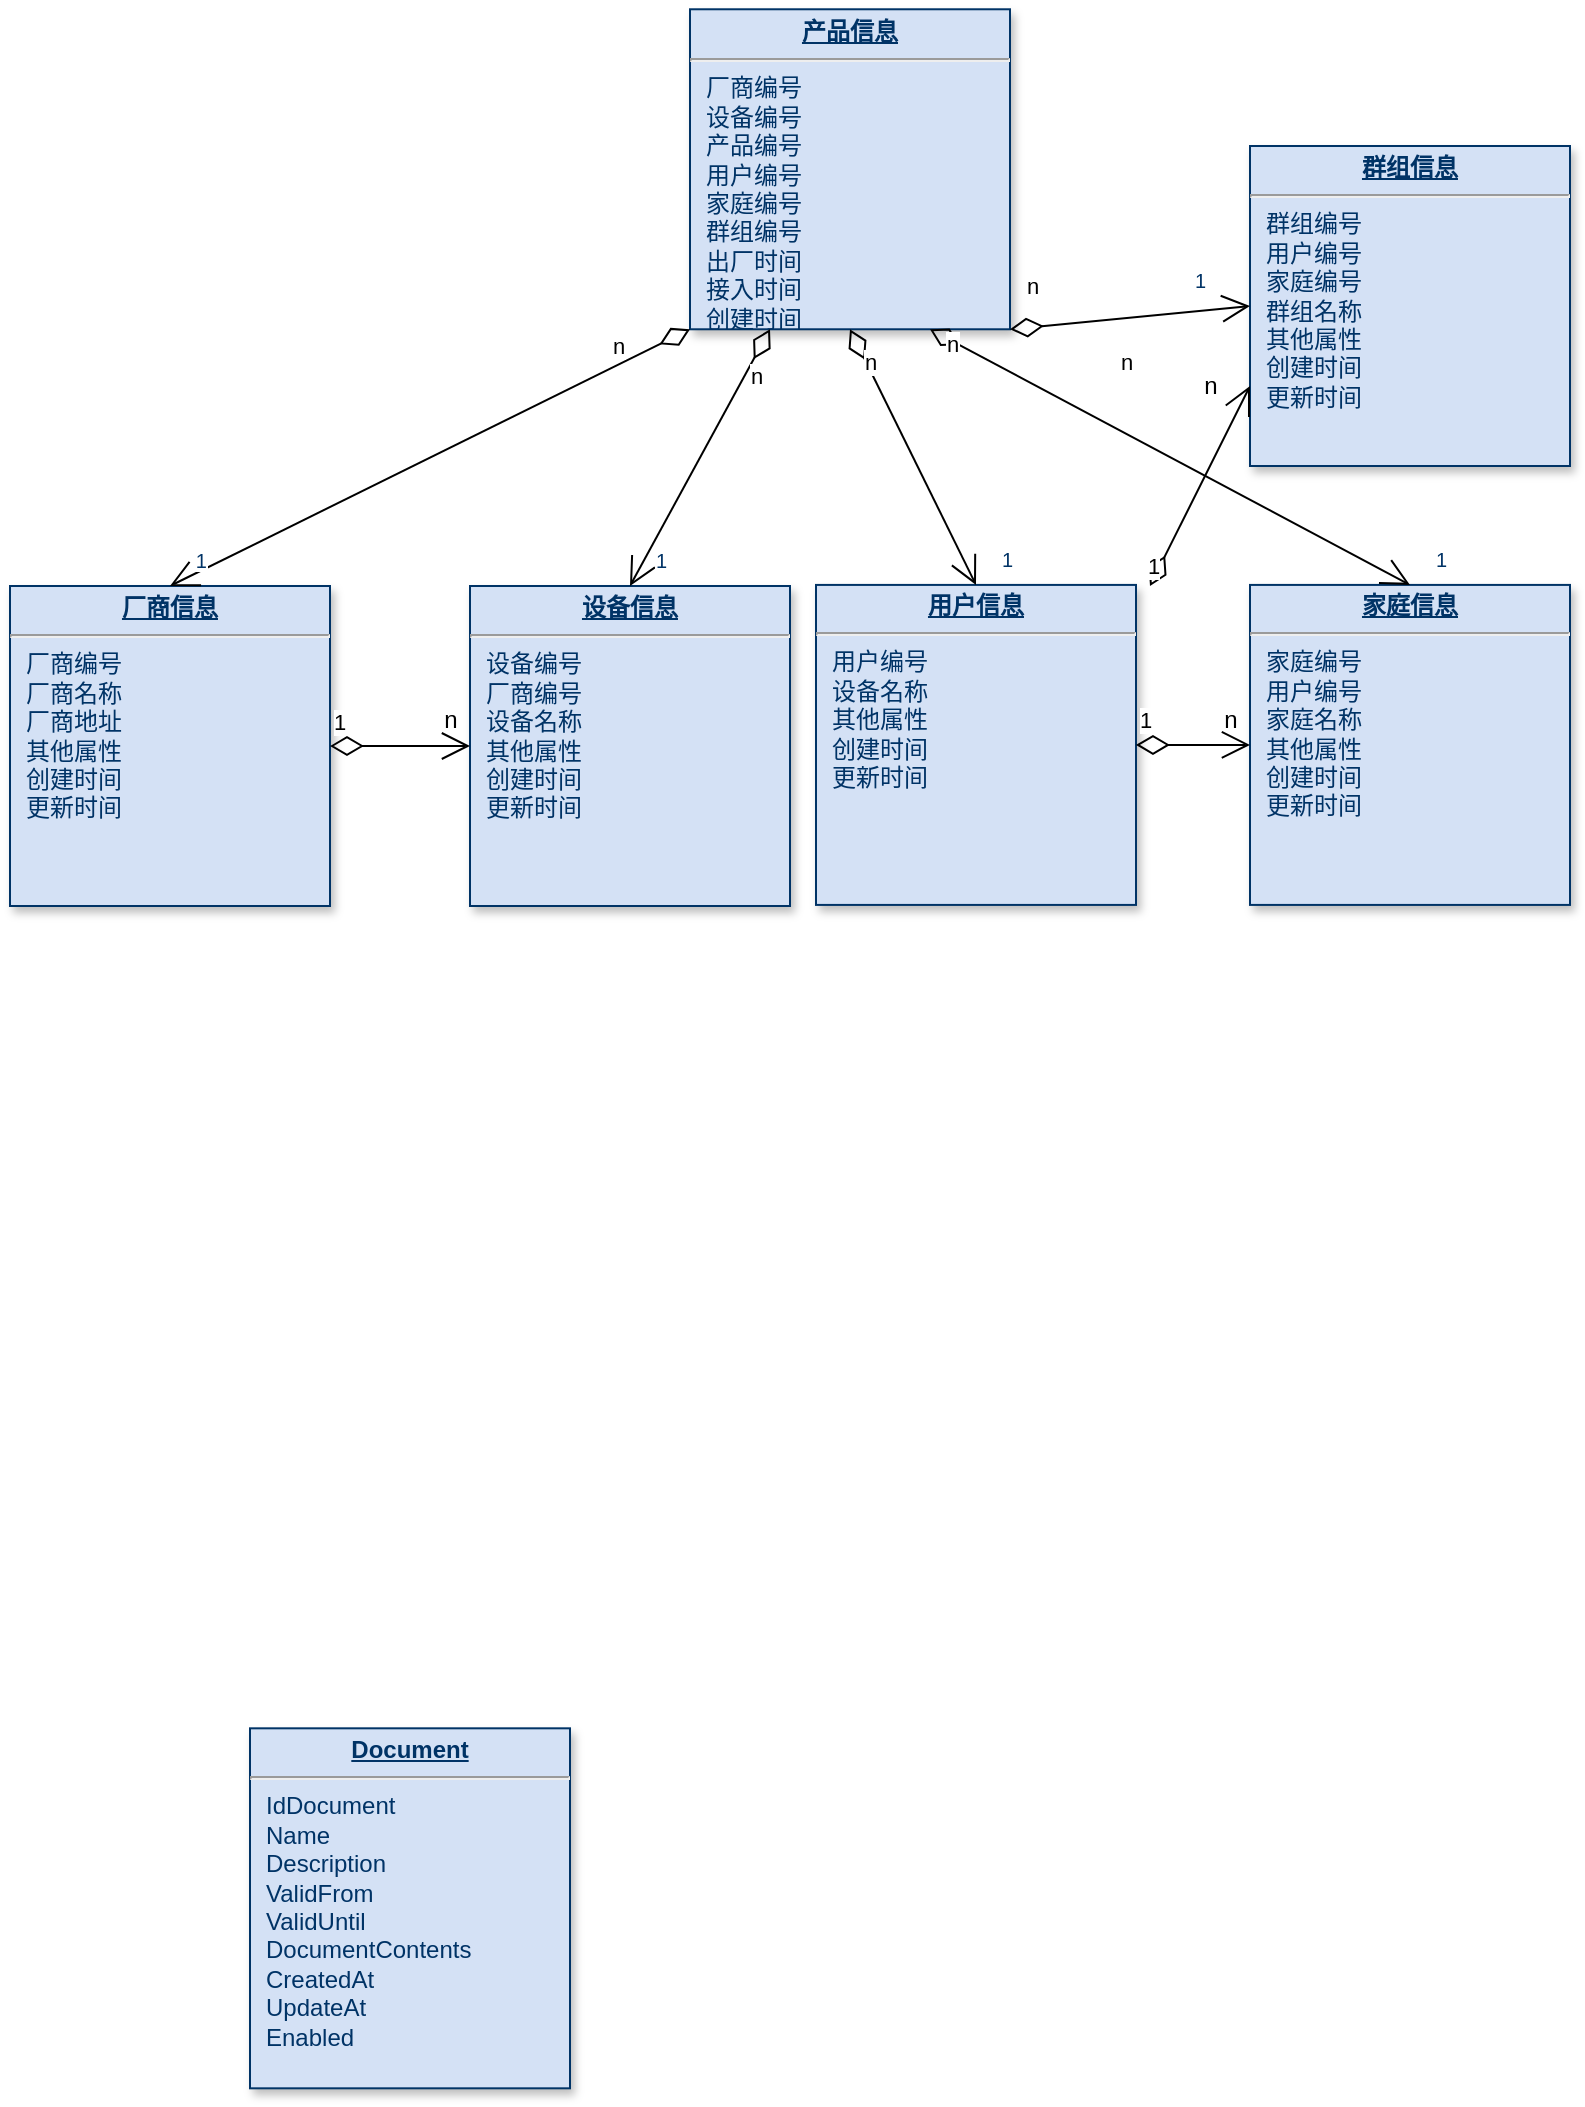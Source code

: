 <mxfile version="14.1.9" type="github">
  <diagram name="Page-1" id="efa7a0a1-bf9b-a30e-e6df-94a7791c09e9">
    <mxGraphModel dx="1422" dy="762" grid="1" gridSize="10" guides="1" tooltips="1" connect="1" arrows="1" fold="1" page="1" pageScale="1" pageWidth="826" pageHeight="1169" background="#ffffff" math="0" shadow="0">
      <root>
        <mxCell id="0" />
        <mxCell id="1" parent="0" />
        <mxCell id="21" value="&lt;p style=&quot;margin: 0px ; margin-top: 4px ; text-align: center ; text-decoration: underline&quot;&gt;&lt;strong&gt;厂商信息&lt;/strong&gt;&lt;/p&gt;&lt;hr&gt;&lt;p style=&quot;margin: 0px ; margin-left: 8px&quot;&gt;厂商编号&lt;/p&gt;&lt;p style=&quot;margin: 0px ; margin-left: 8px&quot;&gt;厂商名称&lt;/p&gt;&lt;p style=&quot;margin: 0px ; margin-left: 8px&quot;&gt;厂商地址&lt;/p&gt;&lt;p style=&quot;margin: 0px ; margin-left: 8px&quot;&gt;其他属性&lt;/p&gt;&lt;p style=&quot;margin: 0px 0px 0px 8px&quot;&gt;创建时间&lt;br&gt;&lt;/p&gt;&lt;p style=&quot;margin: 0px 0px 0px 8px&quot;&gt;更新时间&lt;/p&gt;" style="verticalAlign=top;align=left;overflow=fill;fontSize=12;fontFamily=Helvetica;html=1;strokeColor=#003366;shadow=1;fillColor=#D4E1F5;fontColor=#003366" parent="1" vertex="1">
          <mxGeometry x="10.0" y="310.0" width="160" height="160" as="geometry" />
        </mxCell>
        <mxCell id="25" value="&lt;p style=&quot;margin: 0px ; margin-top: 4px ; text-align: center ; text-decoration: underline&quot;&gt;&lt;b&gt;产品信息&lt;/b&gt;&lt;/p&gt;&lt;hr&gt;&lt;p style=&quot;margin: 0px ; margin-left: 8px&quot;&gt;厂商编号&lt;/p&gt;&lt;p style=&quot;margin: 0px ; margin-left: 8px&quot;&gt;设备编号&lt;/p&gt;&lt;p style=&quot;margin: 0px ; margin-left: 8px&quot;&gt;产品编号&lt;/p&gt;&lt;p style=&quot;margin: 0px ; margin-left: 8px&quot;&gt;用户编号&lt;/p&gt;&lt;p style=&quot;margin: 0px ; margin-left: 8px&quot;&gt;家庭编号&lt;/p&gt;&lt;p style=&quot;margin: 0px ; margin-left: 8px&quot;&gt;群组编号&lt;/p&gt;&lt;p style=&quot;margin: 0px ; margin-left: 8px&quot;&gt;出厂时间&lt;/p&gt;&lt;p style=&quot;margin: 0px ; margin-left: 8px&quot;&gt;接入时间&lt;/p&gt;&lt;p style=&quot;margin: 0px ; margin-left: 8px&quot;&gt;创建时间&lt;br&gt;&lt;/p&gt;&lt;p style=&quot;margin: 0px ; margin-left: 8px&quot;&gt;更新时间&lt;/p&gt;" style="verticalAlign=top;align=left;overflow=fill;fontSize=12;fontFamily=Helvetica;html=1;strokeColor=#003366;shadow=1;fillColor=#D4E1F5;fontColor=#003366" parent="1" vertex="1">
          <mxGeometry x="350.0" y="21.64" width="160" height="160" as="geometry" />
        </mxCell>
        <mxCell id="28" value="&lt;p style=&quot;margin: 0px; margin-top: 4px; text-align: center; text-decoration: underline;&quot;&gt;&lt;strong&gt;Document&lt;/strong&gt;&lt;/p&gt;&lt;hr /&gt;&lt;p style=&quot;margin: 0px; margin-left: 8px;&quot;&gt;IdDocument&lt;/p&gt;&lt;p style=&quot;margin: 0px; margin-left: 8px;&quot;&gt;Name&lt;/p&gt;&lt;p style=&quot;margin: 0px; margin-left: 8px;&quot;&gt;Description&lt;/p&gt;&lt;p style=&quot;margin: 0px; margin-left: 8px;&quot;&gt;ValidFrom&lt;/p&gt;&lt;p style=&quot;margin: 0px; margin-left: 8px;&quot;&gt;ValidUntil&lt;/p&gt;&lt;p style=&quot;margin: 0px; margin-left: 8px;&quot;&gt;DocumentContents&lt;/p&gt;&lt;p style=&quot;margin: 0px; margin-left: 8px;&quot;&gt;CreatedAt&lt;/p&gt;&lt;p style=&quot;margin: 0px; margin-left: 8px;&quot;&gt;UpdateAt&lt;/p&gt;&lt;p style=&quot;margin: 0px; margin-left: 8px;&quot;&gt;Enabled&lt;/p&gt;" style="verticalAlign=top;align=left;overflow=fill;fontSize=12;fontFamily=Helvetica;html=1;strokeColor=#003366;shadow=1;fillColor=#D4E1F5;fontColor=#003366" parent="1" vertex="1">
          <mxGeometry x="130.0" y="881.16" width="160" height="180" as="geometry" />
        </mxCell>
        <mxCell id="90" value="" style="endArrow=open;endSize=12;startArrow=diamondThin;startSize=14;startFill=0;entryX=0.5;entryY=0;entryDx=0;entryDy=0;exitX=0;exitY=1;exitDx=0;exitDy=0;" parent="1" source="25" target="21" edge="1">
          <mxGeometry x="620" y="340" as="geometry">
            <mxPoint x="620" y="340" as="sourcePoint" />
            <mxPoint x="780" y="340" as="targetPoint" />
          </mxGeometry>
        </mxCell>
        <mxCell id="91" value="" style="resizable=0;align=left;verticalAlign=top;labelBackgroundColor=#ffffff;fontSize=10;strokeColor=#003366;shadow=1;fillColor=#D4E1F5;fontColor=#003366" parent="90" connectable="0" vertex="1">
          <mxGeometry x="-1" relative="1" as="geometry">
            <mxPoint x="10" as="offset" />
          </mxGeometry>
        </mxCell>
        <mxCell id="92" value="1" style="resizable=0;align=right;verticalAlign=top;labelBackgroundColor=#ffffff;fontSize=10;strokeColor=#003366;shadow=1;fillColor=#D4E1F5;fontColor=#003366" parent="90" connectable="0" vertex="1">
          <mxGeometry x="1" relative="1" as="geometry">
            <mxPoint x="20" y="-25.0" as="offset" />
          </mxGeometry>
        </mxCell>
        <mxCell id="iHTIWaHkLbfQUjmqDOsz-125" value="n" style="edgeLabel;html=1;align=center;verticalAlign=middle;resizable=0;points=[];" vertex="1" connectable="0" parent="90">
          <mxGeometry relative="1" as="geometry">
            <mxPoint x="94" y="-56" as="offset" />
          </mxGeometry>
        </mxCell>
        <mxCell id="iHTIWaHkLbfQUjmqDOsz-114" value="&lt;p style=&quot;margin: 0px ; margin-top: 4px ; text-align: center ; text-decoration: underline&quot;&gt;&lt;strong&gt;设备信息&lt;/strong&gt;&lt;/p&gt;&lt;hr&gt;&lt;p style=&quot;margin: 0px ; margin-left: 8px&quot;&gt;设备编号&lt;/p&gt;&lt;p style=&quot;margin: 0px ; margin-left: 8px&quot;&gt;厂商编号&lt;/p&gt;&lt;p style=&quot;margin: 0px ; margin-left: 8px&quot;&gt;设备名称&lt;/p&gt;&lt;p style=&quot;margin: 0px ; margin-left: 8px&quot;&gt;其他属性&lt;/p&gt;&lt;p style=&quot;margin: 0px 0px 0px 8px&quot;&gt;创建时间&lt;br&gt;&lt;/p&gt;&lt;p style=&quot;margin: 0px 0px 0px 8px&quot;&gt;更新时间&lt;/p&gt;" style="verticalAlign=top;align=left;overflow=fill;fontSize=12;fontFamily=Helvetica;html=1;strokeColor=#003366;shadow=1;fillColor=#D4E1F5;fontColor=#003366" vertex="1" parent="1">
          <mxGeometry x="240.0" y="310.0" width="160" height="160" as="geometry" />
        </mxCell>
        <mxCell id="iHTIWaHkLbfQUjmqDOsz-115" value="" style="endArrow=open;endSize=12;startArrow=diamondThin;startSize=14;startFill=0;exitX=0.25;exitY=1;exitDx=0;exitDy=0;entryX=0.5;entryY=0;entryDx=0;entryDy=0;" edge="1" parent="1" source="25" target="iHTIWaHkLbfQUjmqDOsz-114">
          <mxGeometry x="630" y="350" as="geometry">
            <mxPoint x="360" y="191.188" as="sourcePoint" />
            <mxPoint x="230" y="320.452" as="targetPoint" />
          </mxGeometry>
        </mxCell>
        <mxCell id="iHTIWaHkLbfQUjmqDOsz-116" value="" style="resizable=0;align=left;verticalAlign=top;labelBackgroundColor=#ffffff;fontSize=10;strokeColor=#003366;shadow=1;fillColor=#D4E1F5;fontColor=#003366" connectable="0" vertex="1" parent="iHTIWaHkLbfQUjmqDOsz-115">
          <mxGeometry x="-1" relative="1" as="geometry">
            <mxPoint x="10" as="offset" />
          </mxGeometry>
        </mxCell>
        <mxCell id="iHTIWaHkLbfQUjmqDOsz-117" value="1" style="resizable=0;align=right;verticalAlign=top;labelBackgroundColor=#ffffff;fontSize=10;strokeColor=#003366;shadow=1;fillColor=#D4E1F5;fontColor=#003366" connectable="0" vertex="1" parent="iHTIWaHkLbfQUjmqDOsz-115">
          <mxGeometry x="1" relative="1" as="geometry">
            <mxPoint x="20" y="-25.0" as="offset" />
          </mxGeometry>
        </mxCell>
        <mxCell id="iHTIWaHkLbfQUjmqDOsz-126" value="n" style="edgeLabel;html=1;align=center;verticalAlign=middle;resizable=0;points=[];" vertex="1" connectable="0" parent="iHTIWaHkLbfQUjmqDOsz-115">
          <mxGeometry relative="1" as="geometry">
            <mxPoint x="28" y="-41" as="offset" />
          </mxGeometry>
        </mxCell>
        <mxCell id="iHTIWaHkLbfQUjmqDOsz-119" value="&lt;p style=&quot;margin: 0px ; margin-top: 4px ; text-align: center ; text-decoration: underline&quot;&gt;&lt;strong&gt;用户信息&lt;/strong&gt;&lt;/p&gt;&lt;hr&gt;&lt;p style=&quot;margin: 0px ; margin-left: 8px&quot;&gt;用户编号&lt;/p&gt;&lt;p style=&quot;margin: 0px ; margin-left: 8px&quot;&gt;&lt;span&gt;设备名称&lt;/span&gt;&lt;br&gt;&lt;/p&gt;&lt;p style=&quot;margin: 0px ; margin-left: 8px&quot;&gt;其他属性&lt;/p&gt;&lt;p style=&quot;margin: 0px 0px 0px 8px&quot;&gt;创建时间&lt;br&gt;&lt;/p&gt;&lt;p style=&quot;margin: 0px 0px 0px 8px&quot;&gt;更新时间&lt;/p&gt;" style="verticalAlign=top;align=left;overflow=fill;fontSize=12;fontFamily=Helvetica;html=1;strokeColor=#003366;shadow=1;fillColor=#D4E1F5;fontColor=#003366" vertex="1" parent="1">
          <mxGeometry x="413" y="309.46" width="160" height="160" as="geometry" />
        </mxCell>
        <mxCell id="iHTIWaHkLbfQUjmqDOsz-120" value="&lt;p style=&quot;margin: 0px ; margin-top: 4px ; text-align: center ; text-decoration: underline&quot;&gt;&lt;strong&gt;家庭信息&lt;/strong&gt;&lt;/p&gt;&lt;hr&gt;&lt;p style=&quot;margin: 0px ; margin-left: 8px&quot;&gt;家庭编号&lt;/p&gt;&lt;p style=&quot;margin: 0px ; margin-left: 8px&quot;&gt;用户编号&lt;/p&gt;&lt;p style=&quot;margin: 0px ; margin-left: 8px&quot;&gt;&lt;span&gt;家庭名称&lt;/span&gt;&lt;br&gt;&lt;/p&gt;&lt;p style=&quot;margin: 0px ; margin-left: 8px&quot;&gt;其他属性&lt;/p&gt;&lt;p style=&quot;margin: 0px 0px 0px 8px&quot;&gt;创建时间&lt;br&gt;&lt;/p&gt;&lt;p style=&quot;margin: 0px 0px 0px 8px&quot;&gt;更新时间&lt;/p&gt;" style="verticalAlign=top;align=left;overflow=fill;fontSize=12;fontFamily=Helvetica;html=1;strokeColor=#003366;shadow=1;fillColor=#D4E1F5;fontColor=#003366" vertex="1" parent="1">
          <mxGeometry x="630" y="309.46" width="160" height="160" as="geometry" />
        </mxCell>
        <mxCell id="iHTIWaHkLbfQUjmqDOsz-121" value="&lt;p style=&quot;margin: 0px ; margin-top: 4px ; text-align: center ; text-decoration: underline&quot;&gt;&lt;strong&gt;群组信息&lt;/strong&gt;&lt;/p&gt;&lt;hr&gt;&lt;p style=&quot;margin: 0px ; margin-left: 8px&quot;&gt;群组编号&lt;/p&gt;&lt;p style=&quot;margin: 0px ; margin-left: 8px&quot;&gt;用户编号&lt;/p&gt;&lt;p style=&quot;margin: 0px ; margin-left: 8px&quot;&gt;&lt;span&gt;家庭编号&lt;/span&gt;&lt;/p&gt;&lt;p style=&quot;margin: 0px ; margin-left: 8px&quot;&gt;&lt;span&gt;群组名称&lt;/span&gt;&lt;br&gt;&lt;/p&gt;&lt;p style=&quot;margin: 0px ; margin-left: 8px&quot;&gt;其他属性&lt;/p&gt;&lt;p style=&quot;margin: 0px 0px 0px 8px&quot;&gt;创建时间&lt;br&gt;&lt;/p&gt;&lt;p style=&quot;margin: 0px 0px 0px 8px&quot;&gt;更新时间&lt;/p&gt;" style="verticalAlign=top;align=left;overflow=fill;fontSize=12;fontFamily=Helvetica;html=1;strokeColor=#003366;shadow=1;fillColor=#D4E1F5;fontColor=#003366" vertex="1" parent="1">
          <mxGeometry x="630" y="90.0" width="160" height="160" as="geometry" />
        </mxCell>
        <mxCell id="iHTIWaHkLbfQUjmqDOsz-122" value="" style="endArrow=open;endSize=12;startArrow=diamondThin;startSize=14;startFill=0;exitX=0.5;exitY=1;exitDx=0;exitDy=0;entryX=0.5;entryY=0;entryDx=0;entryDy=0;" edge="1" parent="1" source="25" target="iHTIWaHkLbfQUjmqDOsz-119">
          <mxGeometry x="810" y="350" as="geometry">
            <mxPoint x="570" y="181.64" as="sourcePoint" />
            <mxPoint x="500" y="310.0" as="targetPoint" />
          </mxGeometry>
        </mxCell>
        <mxCell id="iHTIWaHkLbfQUjmqDOsz-123" value="" style="resizable=0;align=left;verticalAlign=top;labelBackgroundColor=#ffffff;fontSize=10;strokeColor=#003366;shadow=1;fillColor=#D4E1F5;fontColor=#003366" connectable="0" vertex="1" parent="iHTIWaHkLbfQUjmqDOsz-122">
          <mxGeometry x="-1" relative="1" as="geometry">
            <mxPoint x="10" as="offset" />
          </mxGeometry>
        </mxCell>
        <mxCell id="iHTIWaHkLbfQUjmqDOsz-124" value="1" style="resizable=0;align=right;verticalAlign=top;labelBackgroundColor=#ffffff;fontSize=10;strokeColor=#003366;shadow=1;fillColor=#D4E1F5;fontColor=#003366" connectable="0" vertex="1" parent="iHTIWaHkLbfQUjmqDOsz-122">
          <mxGeometry x="1" relative="1" as="geometry">
            <mxPoint x="20" y="-25.0" as="offset" />
          </mxGeometry>
        </mxCell>
        <mxCell id="iHTIWaHkLbfQUjmqDOsz-127" value="n" style="edgeLabel;html=1;align=center;verticalAlign=middle;resizable=0;points=[];" vertex="1" connectable="0" parent="iHTIWaHkLbfQUjmqDOsz-122">
          <mxGeometry relative="1" as="geometry">
            <mxPoint x="-22" y="-48" as="offset" />
          </mxGeometry>
        </mxCell>
        <mxCell id="iHTIWaHkLbfQUjmqDOsz-128" value="" style="endArrow=open;endSize=12;startArrow=diamondThin;startSize=14;startFill=0;exitX=0.75;exitY=1;exitDx=0;exitDy=0;entryX=0.5;entryY=0;entryDx=0;entryDy=0;" edge="1" parent="1" source="25" target="iHTIWaHkLbfQUjmqDOsz-120">
          <mxGeometry x="820" y="360" as="geometry">
            <mxPoint x="440" y="191.64" as="sourcePoint" />
            <mxPoint x="510" y="320.0" as="targetPoint" />
          </mxGeometry>
        </mxCell>
        <mxCell id="iHTIWaHkLbfQUjmqDOsz-129" value="" style="resizable=0;align=left;verticalAlign=top;labelBackgroundColor=#ffffff;fontSize=10;strokeColor=#003366;shadow=1;fillColor=#D4E1F5;fontColor=#003366" connectable="0" vertex="1" parent="iHTIWaHkLbfQUjmqDOsz-128">
          <mxGeometry x="-1" relative="1" as="geometry">
            <mxPoint x="10" as="offset" />
          </mxGeometry>
        </mxCell>
        <mxCell id="iHTIWaHkLbfQUjmqDOsz-130" value="1" style="resizable=0;align=right;verticalAlign=top;labelBackgroundColor=#ffffff;fontSize=10;strokeColor=#003366;shadow=1;fillColor=#D4E1F5;fontColor=#003366" connectable="0" vertex="1" parent="iHTIWaHkLbfQUjmqDOsz-128">
          <mxGeometry x="1" relative="1" as="geometry">
            <mxPoint x="20" y="-25.0" as="offset" />
          </mxGeometry>
        </mxCell>
        <mxCell id="iHTIWaHkLbfQUjmqDOsz-131" value="n" style="edgeLabel;html=1;align=center;verticalAlign=middle;resizable=0;points=[];" vertex="1" connectable="0" parent="iHTIWaHkLbfQUjmqDOsz-128">
          <mxGeometry relative="1" as="geometry">
            <mxPoint x="-22" y="-48" as="offset" />
          </mxGeometry>
        </mxCell>
        <mxCell id="iHTIWaHkLbfQUjmqDOsz-143" value="n" style="edgeLabel;html=1;align=center;verticalAlign=middle;resizable=0;points=[];" vertex="1" connectable="0" parent="iHTIWaHkLbfQUjmqDOsz-128">
          <mxGeometry relative="1" as="geometry">
            <mxPoint x="-109" y="-57" as="offset" />
          </mxGeometry>
        </mxCell>
        <mxCell id="iHTIWaHkLbfQUjmqDOsz-133" value="" style="endArrow=open;endSize=12;startArrow=diamondThin;startSize=14;startFill=0;exitX=1;exitY=1;exitDx=0;exitDy=0;entryX=0;entryY=0.5;entryDx=0;entryDy=0;" edge="1" parent="1" source="25" target="iHTIWaHkLbfQUjmqDOsz-121">
          <mxGeometry x="1020" y="360" as="geometry">
            <mxPoint x="670" y="181.64" as="sourcePoint" />
            <mxPoint x="880" y="310.0" as="targetPoint" />
          </mxGeometry>
        </mxCell>
        <mxCell id="iHTIWaHkLbfQUjmqDOsz-134" value="" style="resizable=0;align=left;verticalAlign=top;labelBackgroundColor=#ffffff;fontSize=10;strokeColor=#003366;shadow=1;fillColor=#D4E1F5;fontColor=#003366" connectable="0" vertex="1" parent="iHTIWaHkLbfQUjmqDOsz-133">
          <mxGeometry x="-1" relative="1" as="geometry">
            <mxPoint x="10" as="offset" />
          </mxGeometry>
        </mxCell>
        <mxCell id="iHTIWaHkLbfQUjmqDOsz-135" value="1" style="resizable=0;align=right;verticalAlign=top;labelBackgroundColor=#ffffff;fontSize=10;strokeColor=#003366;shadow=1;fillColor=#D4E1F5;fontColor=#003366" connectable="0" vertex="1" parent="iHTIWaHkLbfQUjmqDOsz-133">
          <mxGeometry x="1" relative="1" as="geometry">
            <mxPoint x="-20.43" y="-25.0" as="offset" />
          </mxGeometry>
        </mxCell>
        <mxCell id="iHTIWaHkLbfQUjmqDOsz-136" value="n" style="edgeLabel;html=1;align=center;verticalAlign=middle;resizable=0;points=[];" vertex="1" connectable="0" parent="iHTIWaHkLbfQUjmqDOsz-133">
          <mxGeometry relative="1" as="geometry">
            <mxPoint x="-49.72" y="-15.85" as="offset" />
          </mxGeometry>
        </mxCell>
        <mxCell id="iHTIWaHkLbfQUjmqDOsz-137" value="1" style="endArrow=open;html=1;endSize=12;startArrow=diamondThin;startSize=14;startFill=0;edgeStyle=orthogonalEdgeStyle;align=left;verticalAlign=bottom;exitX=1;exitY=0.5;exitDx=0;exitDy=0;" edge="1" parent="1" source="21">
          <mxGeometry x="-1" y="3" relative="1" as="geometry">
            <mxPoint x="300" y="290" as="sourcePoint" />
            <mxPoint x="240" y="390" as="targetPoint" />
          </mxGeometry>
        </mxCell>
        <mxCell id="iHTIWaHkLbfQUjmqDOsz-138" value="n" style="text;html=1;align=center;verticalAlign=middle;resizable=0;points=[];autosize=1;" vertex="1" parent="1">
          <mxGeometry x="220" y="367" width="20" height="20" as="geometry" />
        </mxCell>
        <mxCell id="iHTIWaHkLbfQUjmqDOsz-139" value="1" style="endArrow=open;html=1;endSize=12;startArrow=diamondThin;startSize=14;startFill=0;edgeStyle=orthogonalEdgeStyle;align=left;verticalAlign=bottom;exitX=1;exitY=0.5;exitDx=0;exitDy=0;entryX=0;entryY=0.5;entryDx=0;entryDy=0;" edge="1" parent="1" source="iHTIWaHkLbfQUjmqDOsz-119" target="iHTIWaHkLbfQUjmqDOsz-120">
          <mxGeometry x="-1" y="3" relative="1" as="geometry">
            <mxPoint x="590" y="430" as="sourcePoint" />
            <mxPoint x="733" y="388.96" as="targetPoint" />
          </mxGeometry>
        </mxCell>
        <mxCell id="iHTIWaHkLbfQUjmqDOsz-140" value="n" style="text;html=1;align=center;verticalAlign=middle;resizable=0;points=[];autosize=1;" vertex="1" parent="1">
          <mxGeometry x="610" y="367" width="20" height="20" as="geometry" />
        </mxCell>
        <mxCell id="iHTIWaHkLbfQUjmqDOsz-141" value="1" style="endArrow=open;html=1;endSize=12;startArrow=diamondThin;startSize=14;startFill=0;align=left;verticalAlign=bottom;entryX=0;entryY=0.75;entryDx=0;entryDy=0;" edge="1" parent="1" target="iHTIWaHkLbfQUjmqDOsz-121">
          <mxGeometry x="-1" y="3" relative="1" as="geometry">
            <mxPoint x="580" y="310" as="sourcePoint" />
            <mxPoint x="460" y="290" as="targetPoint" />
          </mxGeometry>
        </mxCell>
        <mxCell id="iHTIWaHkLbfQUjmqDOsz-142" value="n" style="text;html=1;align=center;verticalAlign=middle;resizable=0;points=[];autosize=1;" vertex="1" parent="1">
          <mxGeometry x="600" y="200" width="20" height="20" as="geometry" />
        </mxCell>
      </root>
    </mxGraphModel>
  </diagram>
</mxfile>
